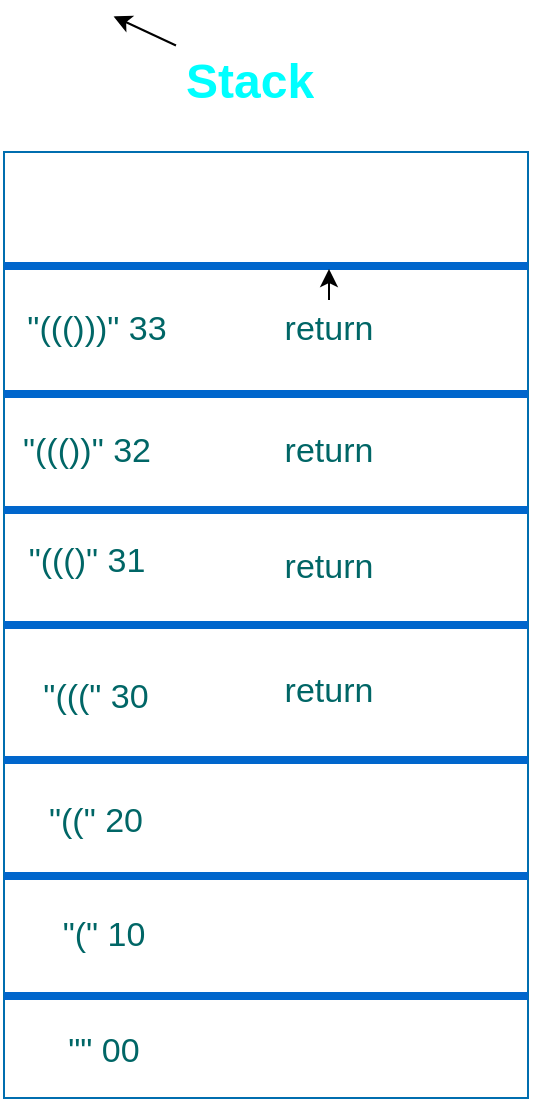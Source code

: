 <mxfile>
    <diagram id="qBH9-s3QlI0gwq-4O3Ie" name="Page-1">
        <mxGraphModel dx="708" dy="571" grid="0" gridSize="10" guides="1" tooltips="1" connect="1" arrows="1" fold="1" page="1" pageScale="1" pageWidth="827" pageHeight="1169" background="#ffffff" math="0" shadow="0">
            <root>
                <mxCell id="0"/>
                <mxCell id="1" parent="0"/>
                <mxCell id="2" value="hhhhh" style="rounded=0;whiteSpace=wrap;html=1;fillColor=none;fontColor=#ffffff;strokeColor=#006EAF;" parent="1" vertex="1">
                    <mxGeometry x="76" y="86" width="262" height="473" as="geometry"/>
                </mxCell>
                <mxCell id="ZYbnzRpqsAmZz9VrB556-3" style="edgeStyle=none;html=1;fontFamily=Helvetica;fontColor=#00FFFF;" parent="1" source="ZYbnzRpqsAmZz9VrB556-2" edge="1">
                    <mxGeometry relative="1" as="geometry">
                        <mxPoint x="130.8" y="18.2" as="targetPoint"/>
                    </mxGeometry>
                </mxCell>
                <mxCell id="ZYbnzRpqsAmZz9VrB556-2" value="&lt;h1&gt;&lt;font color=&quot;#00ffff&quot;&gt;Stack&lt;/font&gt;&lt;/h1&gt;" style="text;html=1;strokeColor=none;fillColor=none;spacing=5;spacingTop=-20;whiteSpace=wrap;overflow=hidden;rounded=0;" parent="1" vertex="1">
                    <mxGeometry x="162" y="31" width="74" height="38" as="geometry"/>
                </mxCell>
                <mxCell id="ZYbnzRpqsAmZz9VrB556-7" value="" style="line;strokeWidth=4;html=1;perimeter=backbonePerimeter;points=[];outlineConnect=0;fontFamily=Helvetica;fontColor=#006666;fillColor=none;strokeColor=#0066CC;" parent="1" vertex="1">
                    <mxGeometry x="76" y="503" width="262" height="10" as="geometry"/>
                </mxCell>
                <mxCell id="ZYbnzRpqsAmZz9VrB556-8" value="" style="line;strokeWidth=4;html=1;perimeter=backbonePerimeter;points=[];outlineConnect=0;fontFamily=Helvetica;fontColor=#006666;fillColor=none;strokeColor=#0066CC;" parent="1" vertex="1">
                    <mxGeometry x="76" y="443" width="262" height="10" as="geometry"/>
                </mxCell>
                <mxCell id="ZYbnzRpqsAmZz9VrB556-9" value="" style="line;strokeWidth=4;html=1;perimeter=backbonePerimeter;points=[];outlineConnect=0;fontFamily=Helvetica;fontColor=#006666;fillColor=none;strokeColor=#0066CC;" parent="1" vertex="1">
                    <mxGeometry x="76" y="385" width="262" height="10" as="geometry"/>
                </mxCell>
                <mxCell id="ZYbnzRpqsAmZz9VrB556-10" value="" style="line;strokeWidth=4;html=1;perimeter=backbonePerimeter;points=[];outlineConnect=0;fontFamily=Helvetica;fontColor=#006666;fillColor=none;strokeColor=#0066CC;" parent="1" vertex="1">
                    <mxGeometry x="76" y="317.5" width="262" height="10" as="geometry"/>
                </mxCell>
                <mxCell id="ZYbnzRpqsAmZz9VrB556-11" value="" style="line;strokeWidth=4;html=1;perimeter=backbonePerimeter;points=[];outlineConnect=0;fontFamily=Helvetica;fontColor=#006666;fillColor=none;strokeColor=#0066CC;" parent="1" vertex="1">
                    <mxGeometry x="76" y="260" width="262" height="10" as="geometry"/>
                </mxCell>
                <mxCell id="ZYbnzRpqsAmZz9VrB556-12" value="" style="line;strokeWidth=4;html=1;perimeter=backbonePerimeter;points=[];outlineConnect=0;fontFamily=Helvetica;fontColor=#006666;fillColor=none;strokeColor=#0066CC;" parent="1" vertex="1">
                    <mxGeometry x="76" y="202" width="262" height="10" as="geometry"/>
                </mxCell>
                <mxCell id="ZYbnzRpqsAmZz9VrB556-13" value="" style="line;strokeWidth=4;html=1;perimeter=backbonePerimeter;points=[];outlineConnect=0;fontFamily=Helvetica;fontColor=#006666;fillColor=none;strokeColor=#0066CC;" parent="1" vertex="1">
                    <mxGeometry x="76" y="138" width="262" height="10" as="geometry"/>
                </mxCell>
                <mxCell id="ZYbnzRpqsAmZz9VrB556-15" value="&lt;span style=&quot;font-size: 17px;&quot;&gt;&quot;&quot; 00&lt;/span&gt;" style="text;html=1;strokeColor=none;fillColor=none;align=center;verticalAlign=middle;whiteSpace=wrap;rounded=0;fontFamily=Helvetica;fontSize=13;fontColor=#006666;" parent="1" vertex="1">
                    <mxGeometry x="96" y="521" width="60" height="30" as="geometry"/>
                </mxCell>
                <mxCell id="ZYbnzRpqsAmZz9VrB556-16" value="&lt;span style=&quot;font-size: 17px;&quot;&gt;&quot;(&quot; 10&lt;/span&gt;" style="text;html=1;strokeColor=none;fillColor=none;align=center;verticalAlign=middle;whiteSpace=wrap;rounded=0;fontFamily=Helvetica;fontSize=13;fontColor=#006666;" parent="1" vertex="1">
                    <mxGeometry x="96" y="463" width="60" height="30" as="geometry"/>
                </mxCell>
                <mxCell id="ZYbnzRpqsAmZz9VrB556-17" value="&lt;span style=&quot;font-size: 17px;&quot;&gt;&quot;((&quot; 20&lt;/span&gt;" style="text;html=1;strokeColor=none;fillColor=none;align=center;verticalAlign=middle;whiteSpace=wrap;rounded=0;fontFamily=Helvetica;fontSize=13;fontColor=#006666;" parent="1" vertex="1">
                    <mxGeometry x="92" y="406" width="60" height="30" as="geometry"/>
                </mxCell>
                <mxCell id="ZYbnzRpqsAmZz9VrB556-18" value="&lt;span style=&quot;font-size: 17px;&quot;&gt;&quot;(((&quot; 30&lt;/span&gt;" style="text;html=1;strokeColor=none;fillColor=none;align=center;verticalAlign=middle;whiteSpace=wrap;rounded=0;fontFamily=Helvetica;fontSize=13;fontColor=#006666;" parent="1" vertex="1">
                    <mxGeometry x="92" y="344" width="60" height="30" as="geometry"/>
                </mxCell>
                <mxCell id="ZYbnzRpqsAmZz9VrB556-20" value="&lt;span style=&quot;font-size: 17px;&quot;&gt;&quot;((()&quot; 31&lt;/span&gt;" style="text;html=1;strokeColor=none;fillColor=none;align=center;verticalAlign=middle;whiteSpace=wrap;rounded=0;fontFamily=Helvetica;fontSize=13;fontColor=#006666;" parent="1" vertex="1">
                    <mxGeometry x="83" y="276" width="69" height="30" as="geometry"/>
                </mxCell>
                <mxCell id="ZYbnzRpqsAmZz9VrB556-21" value="&lt;span style=&quot;font-size: 17px;&quot;&gt;&quot;((())&quot; 32&lt;/span&gt;" style="text;html=1;strokeColor=none;fillColor=none;align=center;verticalAlign=middle;whiteSpace=wrap;rounded=0;fontFamily=Helvetica;fontSize=13;fontColor=#006666;" parent="1" vertex="1">
                    <mxGeometry x="83" y="221" width="69" height="30" as="geometry"/>
                </mxCell>
                <mxCell id="ZYbnzRpqsAmZz9VrB556-22" value="&lt;span style=&quot;font-size: 17px;&quot;&gt;&quot;((()))&quot; 33&lt;/span&gt;" style="text;html=1;strokeColor=none;fillColor=none;align=center;verticalAlign=middle;whiteSpace=wrap;rounded=0;fontFamily=Helvetica;fontSize=13;fontColor=#006666;" parent="1" vertex="1">
                    <mxGeometry x="83" y="160" width="79" height="30" as="geometry"/>
                </mxCell>
                <mxCell id="ZYbnzRpqsAmZz9VrB556-24" value="" style="edgeStyle=none;html=1;fontFamily=Helvetica;fontSize=17;fontColor=#006666;" parent="1" source="ZYbnzRpqsAmZz9VrB556-23" target="ZYbnzRpqsAmZz9VrB556-13" edge="1">
                    <mxGeometry relative="1" as="geometry"/>
                </mxCell>
                <mxCell id="ZYbnzRpqsAmZz9VrB556-23" value="&lt;span style=&quot;font-size: 17px;&quot;&gt;return&lt;/span&gt;" style="text;html=1;strokeColor=none;fillColor=none;align=center;verticalAlign=middle;whiteSpace=wrap;rounded=0;fontFamily=Helvetica;fontSize=13;fontColor=#006666;" parent="1" vertex="1">
                    <mxGeometry x="180" y="160" width="117" height="30" as="geometry"/>
                </mxCell>
                <mxCell id="ZYbnzRpqsAmZz9VrB556-25" value="&lt;span style=&quot;font-size: 17px;&quot;&gt;return&lt;/span&gt;" style="text;html=1;strokeColor=none;fillColor=none;align=center;verticalAlign=middle;whiteSpace=wrap;rounded=0;fontFamily=Helvetica;fontSize=13;fontColor=#006666;" parent="1" vertex="1">
                    <mxGeometry x="180" y="221" width="117" height="30" as="geometry"/>
                </mxCell>
                <mxCell id="ZYbnzRpqsAmZz9VrB556-26" value="&lt;span style=&quot;font-size: 17px;&quot;&gt;return&lt;/span&gt;" style="text;html=1;strokeColor=none;fillColor=none;align=center;verticalAlign=middle;whiteSpace=wrap;rounded=0;fontFamily=Helvetica;fontSize=13;fontColor=#006666;" parent="1" vertex="1">
                    <mxGeometry x="180" y="279" width="117" height="30" as="geometry"/>
                </mxCell>
                <mxCell id="ZYbnzRpqsAmZz9VrB556-27" value="&lt;span style=&quot;font-size: 17px;&quot;&gt;return&lt;/span&gt;" style="text;html=1;strokeColor=none;fillColor=none;align=center;verticalAlign=middle;whiteSpace=wrap;rounded=0;fontFamily=Helvetica;fontSize=13;fontColor=#006666;" parent="1" vertex="1">
                    <mxGeometry x="180" y="341" width="117" height="30" as="geometry"/>
                </mxCell>
            </root>
        </mxGraphModel>
    </diagram>
    <diagram id="xRXtSmtEbuFx8RchdLw4" name="Page-2">
        <mxGraphModel dx="708" dy="571" grid="0" gridSize="10" guides="1" tooltips="1" connect="1" arrows="1" fold="1" page="1" pageScale="1" pageWidth="827" pageHeight="1169" background="#ffffff" math="0" shadow="0">
            <root>
                <mxCell id="0"/>
                <mxCell id="1" parent="0"/>
                <mxCell id="L4zsJS1Vy8WPlAMr8rK0-1" value="hhhhh" style="rounded=0;whiteSpace=wrap;html=1;fillColor=none;fontColor=#ffffff;strokeColor=#006EAF;" parent="1" vertex="1">
                    <mxGeometry x="76" y="86" width="262" height="473" as="geometry"/>
                </mxCell>
                <mxCell id="L4zsJS1Vy8WPlAMr8rK0-2" style="edgeStyle=none;html=1;fontFamily=Helvetica;fontColor=#00FFFF;" parent="1" source="L4zsJS1Vy8WPlAMr8rK0-3" edge="1">
                    <mxGeometry relative="1" as="geometry">
                        <mxPoint x="130.8" y="18.2" as="targetPoint"/>
                    </mxGeometry>
                </mxCell>
                <mxCell id="L4zsJS1Vy8WPlAMr8rK0-3" value="&lt;h1&gt;&lt;font color=&quot;#00ffff&quot;&gt;Stack&lt;/font&gt;&lt;/h1&gt;" style="text;html=1;strokeColor=none;fillColor=none;spacing=5;spacingTop=-20;whiteSpace=wrap;overflow=hidden;rounded=0;" parent="1" vertex="1">
                    <mxGeometry x="162" y="31" width="74" height="38" as="geometry"/>
                </mxCell>
                <mxCell id="L4zsJS1Vy8WPlAMr8rK0-4" value="" style="line;strokeWidth=4;html=1;perimeter=backbonePerimeter;points=[];outlineConnect=0;fontFamily=Helvetica;fontColor=#006666;fillColor=none;strokeColor=#0066CC;" parent="1" vertex="1">
                    <mxGeometry x="76" y="503" width="262" height="10" as="geometry"/>
                </mxCell>
                <mxCell id="L4zsJS1Vy8WPlAMr8rK0-5" value="" style="line;strokeWidth=4;html=1;perimeter=backbonePerimeter;points=[];outlineConnect=0;fontFamily=Helvetica;fontColor=#006666;fillColor=none;strokeColor=#0066CC;" parent="1" vertex="1">
                    <mxGeometry x="76" y="443" width="262" height="10" as="geometry"/>
                </mxCell>
                <mxCell id="L4zsJS1Vy8WPlAMr8rK0-6" value="" style="line;strokeWidth=4;html=1;perimeter=backbonePerimeter;points=[];outlineConnect=0;fontFamily=Helvetica;fontColor=#006666;fillColor=none;strokeColor=#0066CC;" parent="1" vertex="1">
                    <mxGeometry x="76" y="385" width="262" height="10" as="geometry"/>
                </mxCell>
                <mxCell id="L4zsJS1Vy8WPlAMr8rK0-7" value="" style="line;strokeWidth=4;html=1;perimeter=backbonePerimeter;points=[];outlineConnect=0;fontFamily=Helvetica;fontColor=#006666;fillColor=none;strokeColor=#0066CC;" parent="1" vertex="1">
                    <mxGeometry x="76" y="317.5" width="262" height="10" as="geometry"/>
                </mxCell>
                <mxCell id="L4zsJS1Vy8WPlAMr8rK0-8" value="" style="line;strokeWidth=4;html=1;perimeter=backbonePerimeter;points=[];outlineConnect=0;fontFamily=Helvetica;fontColor=#006666;fillColor=none;strokeColor=#0066CC;" parent="1" vertex="1">
                    <mxGeometry x="76" y="260" width="262" height="10" as="geometry"/>
                </mxCell>
                <mxCell id="L4zsJS1Vy8WPlAMr8rK0-9" value="" style="line;strokeWidth=4;html=1;perimeter=backbonePerimeter;points=[];outlineConnect=0;fontFamily=Helvetica;fontColor=#006666;fillColor=none;strokeColor=#0066CC;" parent="1" vertex="1">
                    <mxGeometry x="76" y="202" width="262" height="10" as="geometry"/>
                </mxCell>
                <mxCell id="L4zsJS1Vy8WPlAMr8rK0-10" value="" style="line;strokeWidth=4;html=1;perimeter=backbonePerimeter;points=[];outlineConnect=0;fontFamily=Helvetica;fontColor=#006666;fillColor=none;strokeColor=#0066CC;" parent="1" vertex="1">
                    <mxGeometry x="76" y="138" width="262" height="10" as="geometry"/>
                </mxCell>
                <mxCell id="L4zsJS1Vy8WPlAMr8rK0-11" value="&lt;span style=&quot;font-size: 17px;&quot;&gt;&quot;&quot; 00&lt;/span&gt;" style="text;html=1;strokeColor=none;fillColor=none;align=center;verticalAlign=middle;whiteSpace=wrap;rounded=0;fontFamily=Helvetica;fontSize=13;fontColor=#006666;" parent="1" vertex="1">
                    <mxGeometry x="96" y="521" width="60" height="30" as="geometry"/>
                </mxCell>
                <mxCell id="L4zsJS1Vy8WPlAMr8rK0-12" value="&lt;span style=&quot;font-size: 17px;&quot;&gt;&quot;(&quot; 10&lt;/span&gt;" style="text;html=1;strokeColor=none;fillColor=none;align=center;verticalAlign=middle;whiteSpace=wrap;rounded=0;fontFamily=Helvetica;fontSize=13;fontColor=#006666;" parent="1" vertex="1">
                    <mxGeometry x="96" y="463" width="60" height="30" as="geometry"/>
                </mxCell>
                <mxCell id="L4zsJS1Vy8WPlAMr8rK0-24" value="" style="edgeStyle=none;html=1;fontFamily=Helvetica;fontSize=17;fontColor=#006666;" parent="1" source="L4zsJS1Vy8WPlAMr8rK0-13" target="L4zsJS1Vy8WPlAMr8rK0-15" edge="1">
                    <mxGeometry relative="1" as="geometry"/>
                </mxCell>
                <mxCell id="L4zsJS1Vy8WPlAMr8rK0-13" value="&lt;span style=&quot;font-size: 17px;&quot;&gt;&quot;((&quot; 20&lt;/span&gt;" style="text;html=1;strokeColor=none;fillColor=none;align=center;verticalAlign=middle;whiteSpace=wrap;rounded=0;fontFamily=Helvetica;fontSize=13;fontColor=#006666;" parent="1" vertex="1">
                    <mxGeometry x="92" y="406" width="60" height="30" as="geometry"/>
                </mxCell>
                <mxCell id="L4zsJS1Vy8WPlAMr8rK0-14" value="&lt;span style=&quot;font-size: 17px;&quot;&gt;&quot;(()&quot; 21&lt;/span&gt;" style="text;html=1;strokeColor=none;fillColor=none;align=center;verticalAlign=middle;whiteSpace=wrap;rounded=0;fontFamily=Helvetica;fontSize=13;fontColor=#006666;" parent="1" vertex="1">
                    <mxGeometry x="92" y="344" width="60" height="30" as="geometry"/>
                </mxCell>
                <mxCell id="L4zsJS1Vy8WPlAMr8rK0-15" value="&lt;span style=&quot;font-size: 17px;&quot;&gt;&quot;(()(&quot; 31&lt;/span&gt;" style="text;html=1;strokeColor=none;fillColor=none;align=center;verticalAlign=middle;whiteSpace=wrap;rounded=0;fontFamily=Helvetica;fontSize=13;fontColor=#006666;" parent="1" vertex="1">
                    <mxGeometry x="83" y="276" width="69" height="30" as="geometry"/>
                </mxCell>
                <mxCell id="L4zsJS1Vy8WPlAMr8rK0-16" value="&lt;span style=&quot;font-size: 17px;&quot;&gt;&quot;(()()&quot; 32&lt;/span&gt;" style="text;html=1;strokeColor=none;fillColor=none;align=center;verticalAlign=middle;whiteSpace=wrap;rounded=0;fontFamily=Helvetica;fontSize=13;fontColor=#006666;" parent="1" vertex="1">
                    <mxGeometry x="83" y="221" width="69" height="30" as="geometry"/>
                </mxCell>
                <mxCell id="L4zsJS1Vy8WPlAMr8rK0-17" value="&lt;span style=&quot;font-size: 17px;&quot;&gt;&quot;(()())&quot; 33&lt;/span&gt;" style="text;html=1;strokeColor=none;fillColor=none;align=center;verticalAlign=middle;whiteSpace=wrap;rounded=0;fontFamily=Helvetica;fontSize=13;fontColor=#006666;" parent="1" vertex="1">
                    <mxGeometry x="83" y="160" width="79" height="30" as="geometry"/>
                </mxCell>
                <mxCell id="L4zsJS1Vy8WPlAMr8rK0-18" value="" style="edgeStyle=none;html=1;fontFamily=Helvetica;fontSize=17;fontColor=#006666;" parent="1" source="L4zsJS1Vy8WPlAMr8rK0-19" target="L4zsJS1Vy8WPlAMr8rK0-10" edge="1">
                    <mxGeometry relative="1" as="geometry"/>
                </mxCell>
                <mxCell id="L4zsJS1Vy8WPlAMr8rK0-19" value="&lt;span style=&quot;font-size: 17px;&quot;&gt;return&lt;/span&gt;" style="text;html=1;strokeColor=none;fillColor=none;align=center;verticalAlign=middle;whiteSpace=wrap;rounded=0;fontFamily=Helvetica;fontSize=13;fontColor=#006666;" parent="1" vertex="1">
                    <mxGeometry x="180" y="160" width="117" height="30" as="geometry"/>
                </mxCell>
                <mxCell id="L4zsJS1Vy8WPlAMr8rK0-25" value="" style="edgeStyle=none;html=1;fontFamily=Helvetica;fontSize=17;fontColor=#006666;" parent="1" source="L4zsJS1Vy8WPlAMr8rK0-23" edge="1">
                    <mxGeometry relative="1" as="geometry">
                        <mxPoint x="238.5" y="371" as="targetPoint"/>
                    </mxGeometry>
                </mxCell>
                <mxCell id="L4zsJS1Vy8WPlAMr8rK0-23" value="&lt;span style=&quot;font-size: 17px;&quot;&gt;dfs(&quot;(()&quot;, 2, 1)&lt;/span&gt;" style="text;html=1;strokeColor=none;fillColor=none;align=center;verticalAlign=middle;whiteSpace=wrap;rounded=0;fontFamily=Helvetica;fontSize=13;fontColor=#006666;" parent="1" vertex="1">
                    <mxGeometry x="180" y="406" width="117" height="30" as="geometry"/>
                </mxCell>
                <mxCell id="L4zsJS1Vy8WPlAMr8rK0-26" value="&lt;span style=&quot;font-size: 17px;&quot;&gt;dfs(&quot;(()(&quot;, 3, 1)&lt;/span&gt;" style="text;html=1;strokeColor=none;fillColor=none;align=center;verticalAlign=middle;whiteSpace=wrap;rounded=0;fontFamily=Helvetica;fontSize=13;fontColor=#006666;" parent="1" vertex="1">
                    <mxGeometry x="180" y="341" width="117" height="30" as="geometry"/>
                </mxCell>
                <mxCell id="L4zsJS1Vy8WPlAMr8rK0-27" value="&lt;span style=&quot;font-size: 17px;&quot;&gt;dfs(&quot;(()(&quot;, 3, 2)&lt;/span&gt;" style="text;html=1;strokeColor=none;fillColor=none;align=center;verticalAlign=middle;whiteSpace=wrap;rounded=0;fontFamily=Helvetica;fontSize=13;fontColor=#006666;" parent="1" vertex="1">
                    <mxGeometry x="180" y="276" width="117" height="30" as="geometry"/>
                </mxCell>
                <mxCell id="L4zsJS1Vy8WPlAMr8rK0-28" value="&lt;span style=&quot;font-size: 17px;&quot;&gt;dfs(&quot;(()())&quot;, 3, 3)&lt;/span&gt;" style="text;html=1;strokeColor=none;fillColor=none;align=center;verticalAlign=middle;whiteSpace=wrap;rounded=0;fontFamily=Helvetica;fontSize=13;fontColor=#006666;" parent="1" vertex="1">
                    <mxGeometry x="170" y="221" width="145" height="30" as="geometry"/>
                </mxCell>
            </root>
        </mxGraphModel>
    </diagram>
    <diagram id="gwDdMJZjIaISqUSfu7XH" name="Page-3">
        <mxGraphModel dx="1535" dy="1740" grid="1" gridSize="10" guides="1" tooltips="1" connect="1" arrows="1" fold="1" page="1" pageScale="1" pageWidth="827" pageHeight="1169" background="#ffffff" math="0" shadow="0">
            <root>
                <mxCell id="0"/>
                <mxCell id="1" parent="0"/>
                <mxCell id="VFTJdjdQ5J9usoPkyaWU-1" value="" style="ellipse;whiteSpace=wrap;html=1;aspect=fixed;" parent="1" vertex="1">
                    <mxGeometry x="340" y="80" width="40" height="40" as="geometry"/>
                </mxCell>
                <mxCell id="VFTJdjdQ5J9usoPkyaWU-2" value="" style="endArrow=none;html=1;strokeColor=#131111;" parent="1" edge="1">
                    <mxGeometry width="50" height="50" relative="1" as="geometry">
                        <mxPoint x="250" y="160" as="sourcePoint"/>
                        <mxPoint x="350" y="110" as="targetPoint"/>
                    </mxGeometry>
                </mxCell>
                <mxCell id="VFTJdjdQ5J9usoPkyaWU-3" value="" style="endArrow=none;html=1;strokeColor=#131111;" parent="1" edge="1">
                    <mxGeometry width="50" height="50" relative="1" as="geometry">
                        <mxPoint x="490" y="160" as="sourcePoint"/>
                        <mxPoint x="370" y="110" as="targetPoint"/>
                    </mxGeometry>
                </mxCell>
                <mxCell id="VFTJdjdQ5J9usoPkyaWU-4" value="" style="ellipse;whiteSpace=wrap;html=1;aspect=fixed;" parent="1" vertex="1">
                    <mxGeometry x="230" y="160" width="40" height="40" as="geometry"/>
                </mxCell>
                <mxCell id="VFTJdjdQ5J9usoPkyaWU-5" value="" style="endArrow=none;html=1;strokeColor=#131111;" parent="1" edge="1">
                    <mxGeometry width="50" height="50" relative="1" as="geometry">
                        <mxPoint x="190" y="240" as="sourcePoint"/>
                        <mxPoint x="240" y="190" as="targetPoint"/>
                    </mxGeometry>
                </mxCell>
                <mxCell id="VFTJdjdQ5J9usoPkyaWU-6" value="" style="endArrow=none;html=1;strokeColor=#131111;" parent="1" edge="1">
                    <mxGeometry width="50" height="50" relative="1" as="geometry">
                        <mxPoint x="420" y="250" as="sourcePoint"/>
                        <mxPoint x="260" y="190" as="targetPoint"/>
                    </mxGeometry>
                </mxCell>
                <mxCell id="VFTJdjdQ5J9usoPkyaWU-8" value="" style="ellipse;whiteSpace=wrap;html=1;aspect=fixed;" parent="1" vertex="1">
                    <mxGeometry x="480" y="160" width="40" height="40" as="geometry"/>
                </mxCell>
                <mxCell id="VFTJdjdQ5J9usoPkyaWU-11" value="" style="ellipse;whiteSpace=wrap;html=1;aspect=fixed;" parent="1" vertex="1">
                    <mxGeometry x="170" y="240" width="40" height="40" as="geometry"/>
                </mxCell>
                <mxCell id="VFTJdjdQ5J9usoPkyaWU-12" value="" style="endArrow=none;html=1;strokeColor=#131111;" parent="1" edge="1">
                    <mxGeometry width="50" height="50" relative="1" as="geometry">
                        <mxPoint x="130" y="320" as="sourcePoint"/>
                        <mxPoint x="180" y="270" as="targetPoint"/>
                    </mxGeometry>
                </mxCell>
                <mxCell id="VFTJdjdQ5J9usoPkyaWU-13" value="" style="endArrow=none;html=1;strokeColor=#131111;exitX=0.5;exitY=0;exitDx=0;exitDy=0;" parent="1" source="VFTJdjdQ5J9usoPkyaWU-58" edge="1">
                    <mxGeometry width="50" height="50" relative="1" as="geometry">
                        <mxPoint x="220" y="310" as="sourcePoint"/>
                        <mxPoint x="200" y="270" as="targetPoint"/>
                    </mxGeometry>
                </mxCell>
                <mxCell id="VFTJdjdQ5J9usoPkyaWU-14" value="" style="ellipse;whiteSpace=wrap;html=1;aspect=fixed;" parent="1" vertex="1">
                    <mxGeometry x="400" y="250" width="40" height="40" as="geometry"/>
                </mxCell>
                <mxCell id="VFTJdjdQ5J9usoPkyaWU-15" value="" style="endArrow=none;html=1;strokeColor=#131111;" parent="1" edge="1">
                    <mxGeometry width="50" height="50" relative="1" as="geometry">
                        <mxPoint x="365" y="330" as="sourcePoint"/>
                        <mxPoint x="415" y="280" as="targetPoint"/>
                    </mxGeometry>
                </mxCell>
                <mxCell id="VFTJdjdQ5J9usoPkyaWU-16" value="" style="endArrow=none;html=1;strokeColor=#131111;" parent="1" edge="1">
                    <mxGeometry width="50" height="50" relative="1" as="geometry">
                        <mxPoint x="490" y="330" as="sourcePoint"/>
                        <mxPoint x="430" y="280" as="targetPoint"/>
                    </mxGeometry>
                </mxCell>
                <mxCell id="VFTJdjdQ5J9usoPkyaWU-17" value="" style="ellipse;whiteSpace=wrap;html=1;aspect=fixed;" parent="1" vertex="1">
                    <mxGeometry x="350" y="330" width="40" height="40" as="geometry"/>
                </mxCell>
                <mxCell id="VFTJdjdQ5J9usoPkyaWU-18" value="" style="endArrow=none;html=1;strokeColor=#131111;" parent="1" edge="1">
                    <mxGeometry width="50" height="50" relative="1" as="geometry">
                        <mxPoint x="315" y="410" as="sourcePoint"/>
                        <mxPoint x="365" y="360" as="targetPoint"/>
                    </mxGeometry>
                </mxCell>
                <mxCell id="VFTJdjdQ5J9usoPkyaWU-19" value="" style="endArrow=none;html=1;strokeColor=#131111;" parent="1" edge="1">
                    <mxGeometry width="50" height="50" relative="1" as="geometry">
                        <mxPoint x="420" y="410" as="sourcePoint"/>
                        <mxPoint x="380" y="360" as="targetPoint"/>
                    </mxGeometry>
                </mxCell>
                <mxCell id="VFTJdjdQ5J9usoPkyaWU-24" value="&lt;font size=&quot;1&quot; color=&quot;#ff0000&quot;&gt;&lt;b style=&quot;font-size: 17px;&quot;&gt;（&lt;/b&gt;&lt;/font&gt;" style="text;html=1;align=center;verticalAlign=middle;resizable=0;points=[];autosize=1;strokeColor=none;fillColor=none;" parent="1" vertex="1">
                    <mxGeometry x="270" y="105" width="40" height="30" as="geometry"/>
                </mxCell>
                <mxCell id="VFTJdjdQ5J9usoPkyaWU-25" value="&lt;font size=&quot;1&quot; color=&quot;#ff0000&quot;&gt;&lt;b style=&quot;font-size: 17px;&quot;&gt;（&lt;/b&gt;&lt;/font&gt;" style="text;html=1;align=center;verticalAlign=middle;resizable=0;points=[];autosize=1;strokeColor=none;fillColor=none;" parent="1" vertex="1">
                    <mxGeometry x="180" y="190" width="40" height="30" as="geometry"/>
                </mxCell>
                <mxCell id="VFTJdjdQ5J9usoPkyaWU-26" value="&lt;font size=&quot;1&quot; color=&quot;#ff0000&quot;&gt;&lt;b style=&quot;font-size: 17px;&quot;&gt;（&lt;/b&gt;&lt;/font&gt;" style="text;html=1;align=center;verticalAlign=middle;resizable=0;points=[];autosize=1;strokeColor=none;fillColor=none;" parent="1" vertex="1">
                    <mxGeometry x="100" y="270" width="40" height="30" as="geometry"/>
                </mxCell>
                <mxCell id="VFTJdjdQ5J9usoPkyaWU-27" value="&lt;font size=&quot;1&quot; color=&quot;#ff0000&quot;&gt;&lt;b style=&quot;font-size: 17px;&quot;&gt;（&lt;/b&gt;&lt;/font&gt;" style="text;html=1;align=center;verticalAlign=middle;resizable=0;points=[];autosize=1;strokeColor=none;fillColor=none;" parent="1" vertex="1">
                    <mxGeometry x="290" y="360" width="40" height="30" as="geometry"/>
                </mxCell>
                <mxCell id="VFTJdjdQ5J9usoPkyaWU-28" value="&lt;font size=&quot;1&quot; color=&quot;#ff0000&quot;&gt;&lt;b style=&quot;font-size: 17px;&quot;&gt;（&lt;/b&gt;&lt;/font&gt;" style="text;html=1;align=center;verticalAlign=middle;resizable=0;points=[];autosize=1;strokeColor=none;fillColor=none;" parent="1" vertex="1">
                    <mxGeometry x="350" y="280" width="40" height="30" as="geometry"/>
                </mxCell>
                <mxCell id="VFTJdjdQ5J9usoPkyaWU-30" value="&lt;font color=&quot;#ff0000&quot;&gt;&lt;span style=&quot;font-size: 17px;&quot;&gt;&lt;b&gt;）&lt;/b&gt;&lt;/span&gt;&lt;/font&gt;" style="text;html=1;align=center;verticalAlign=middle;resizable=0;points=[];autosize=1;strokeColor=none;fillColor=none;" parent="1" vertex="1">
                    <mxGeometry x="420" y="105" width="40" height="30" as="geometry"/>
                </mxCell>
                <mxCell id="VFTJdjdQ5J9usoPkyaWU-32" value="&lt;font color=&quot;#ff0000&quot;&gt;&lt;span style=&quot;font-size: 17px;&quot;&gt;&lt;b&gt;）&lt;/b&gt;&lt;/span&gt;&lt;/font&gt;" style="text;html=1;align=center;verticalAlign=middle;resizable=0;points=[];autosize=1;strokeColor=none;fillColor=none;" parent="1" vertex="1">
                    <mxGeometry x="370" y="190" width="40" height="30" as="geometry"/>
                </mxCell>
                <mxCell id="VFTJdjdQ5J9usoPkyaWU-33" value="&lt;font color=&quot;#ff0000&quot;&gt;&lt;span style=&quot;font-size: 17px;&quot;&gt;&lt;b&gt;）&lt;/b&gt;&lt;/span&gt;&lt;/font&gt;" style="text;html=1;align=center;verticalAlign=middle;resizable=0;points=[];autosize=1;strokeColor=none;fillColor=none;" parent="1" vertex="1">
                    <mxGeometry x="220" y="270" width="40" height="30" as="geometry"/>
                </mxCell>
                <mxCell id="VFTJdjdQ5J9usoPkyaWU-34" value="&lt;font color=&quot;#ff0000&quot;&gt;&lt;span style=&quot;font-size: 17px;&quot;&gt;&lt;b&gt;）&lt;/b&gt;&lt;/span&gt;&lt;/font&gt;" style="text;html=1;align=center;verticalAlign=middle;resizable=0;points=[];autosize=1;strokeColor=none;fillColor=none;" parent="1" vertex="1">
                    <mxGeometry x="470" y="280" width="40" height="30" as="geometry"/>
                </mxCell>
                <mxCell id="VFTJdjdQ5J9usoPkyaWU-35" value="&lt;font color=&quot;#ff0000&quot;&gt;&lt;span style=&quot;font-size: 17px;&quot;&gt;&lt;b&gt;）&lt;/b&gt;&lt;/span&gt;&lt;/font&gt;" style="text;html=1;align=center;verticalAlign=middle;resizable=0;points=[];autosize=1;strokeColor=none;fillColor=none;" parent="1" vertex="1">
                    <mxGeometry x="400" y="360" width="40" height="30" as="geometry"/>
                </mxCell>
                <mxCell id="VFTJdjdQ5J9usoPkyaWU-38" value="&lt;font color=&quot;#0066cc&quot; size=&quot;1&quot;&gt;&lt;b style=&quot;font-size: 45px;&quot;&gt;X&lt;/b&gt;&lt;/font&gt;" style="text;html=1;align=center;verticalAlign=middle;resizable=0;points=[];autosize=1;strokeColor=none;fillColor=none;" parent="1" vertex="1">
                    <mxGeometry x="385" y="90" width="50" height="70" as="geometry"/>
                </mxCell>
                <mxCell id="VFTJdjdQ5J9usoPkyaWU-41" value="&lt;font color=&quot;#ff0000&quot;&gt;&lt;span style=&quot;font-size: 17px;&quot;&gt;&lt;b&gt;n：生成n对括号&lt;br&gt;l：左括号的数量&lt;br&gt;r：右括号的数量&lt;br&gt;回溯的条件：左括号的数量要严格大于右括号的数量且均小于n，否则序列不匹配&lt;br&gt;优先深度遍历左子树，搜索失败回溯到父节点继续搜索右子树，左右子树均搜索完毕继续回溯&lt;br&gt;左右括号相等且等于n时搜索到一个结果&lt;br&gt;&lt;/b&gt;&lt;/span&gt;&lt;/font&gt;" style="text;html=1;align=center;verticalAlign=middle;resizable=0;points=[];autosize=1;strokeColor=none;fillColor=none;" parent="1" vertex="1">
                    <mxGeometry x="-30" y="-50" width="720" height="140" as="geometry"/>
                </mxCell>
                <mxCell id="VFTJdjdQ5J9usoPkyaWU-42" value="&lt;font color=&quot;#0066cc&quot; size=&quot;1&quot;&gt;&lt;b style=&quot;font-size: 45px;&quot;&gt;X&lt;/b&gt;&lt;/font&gt;" style="text;html=1;align=center;verticalAlign=middle;resizable=0;points=[];autosize=1;strokeColor=none;fillColor=none;" parent="1" vertex="1">
                    <mxGeometry x="130" y="260" width="50" height="70" as="geometry"/>
                </mxCell>
                <mxCell id="VFTJdjdQ5J9usoPkyaWU-58" value="" style="ellipse;whiteSpace=wrap;html=1;aspect=fixed;" parent="1" vertex="1">
                    <mxGeometry x="210" y="320" width="40" height="40" as="geometry"/>
                </mxCell>
                <mxCell id="VFTJdjdQ5J9usoPkyaWU-59" value="" style="endArrow=none;html=1;strokeColor=#131111;" parent="1" edge="1">
                    <mxGeometry width="50" height="50" relative="1" as="geometry">
                        <mxPoint x="170" y="410" as="sourcePoint"/>
                        <mxPoint x="220" y="360" as="targetPoint"/>
                    </mxGeometry>
                </mxCell>
                <mxCell id="VFTJdjdQ5J9usoPkyaWU-60" value="" style="endArrow=none;html=1;strokeColor=#131111;" parent="1" edge="1">
                    <mxGeometry width="50" height="50" relative="1" as="geometry">
                        <mxPoint x="270" y="410" as="sourcePoint"/>
                        <mxPoint x="240" y="360" as="targetPoint"/>
                    </mxGeometry>
                </mxCell>
                <mxCell id="VFTJdjdQ5J9usoPkyaWU-61" value="&lt;font size=&quot;1&quot; color=&quot;#ff0000&quot;&gt;&lt;b style=&quot;font-size: 17px;&quot;&gt;（&lt;/b&gt;&lt;/font&gt;" style="text;html=1;align=center;verticalAlign=middle;resizable=0;points=[];autosize=1;strokeColor=none;fillColor=none;" parent="1" vertex="1">
                    <mxGeometry x="160" y="360" width="40" height="30" as="geometry"/>
                </mxCell>
                <mxCell id="VFTJdjdQ5J9usoPkyaWU-65" value="&lt;font color=&quot;#ff0000&quot;&gt;&lt;span style=&quot;font-size: 17px;&quot;&gt;&lt;b&gt;）&lt;/b&gt;&lt;/span&gt;&lt;/font&gt;" style="text;html=1;align=center;verticalAlign=middle;resizable=0;points=[];autosize=1;strokeColor=none;fillColor=none;" parent="1" vertex="1">
                    <mxGeometry x="260" y="360" width="40" height="30" as="geometry"/>
                </mxCell>
                <mxCell id="VFTJdjdQ5J9usoPkyaWU-66" value="&lt;font color=&quot;#0066cc&quot; size=&quot;1&quot;&gt;&lt;b style=&quot;font-size: 45px;&quot;&gt;X&lt;/b&gt;&lt;/font&gt;" style="text;html=1;align=center;verticalAlign=middle;resizable=0;points=[];autosize=1;strokeColor=none;fillColor=none;" parent="1" vertex="1">
                    <mxGeometry x="180" y="340" width="50" height="70" as="geometry"/>
                </mxCell>
                <mxCell id="VFTJdjdQ5J9usoPkyaWU-69" value="" style="ellipse;whiteSpace=wrap;html=1;aspect=fixed;" parent="1" vertex="1">
                    <mxGeometry x="260" y="410" width="40" height="40" as="geometry"/>
                </mxCell>
                <mxCell id="VFTJdjdQ5J9usoPkyaWU-70" value="" style="endArrow=none;html=1;strokeColor=#131111;" parent="1" edge="1">
                    <mxGeometry width="50" height="50" relative="1" as="geometry">
                        <mxPoint x="225" y="490" as="sourcePoint"/>
                        <mxPoint x="275" y="440" as="targetPoint"/>
                    </mxGeometry>
                </mxCell>
                <mxCell id="VFTJdjdQ5J9usoPkyaWU-71" value="" style="endArrow=none;html=1;strokeColor=#131111;" parent="1" edge="1">
                    <mxGeometry width="50" height="50" relative="1" as="geometry">
                        <mxPoint x="350" y="490" as="sourcePoint"/>
                        <mxPoint x="290" y="440" as="targetPoint"/>
                    </mxGeometry>
                </mxCell>
                <mxCell id="VFTJdjdQ5J9usoPkyaWU-72" value="&lt;font size=&quot;1&quot; color=&quot;#ff0000&quot;&gt;&lt;b style=&quot;font-size: 17px;&quot;&gt;（&lt;/b&gt;&lt;/font&gt;" style="text;html=1;align=center;verticalAlign=middle;resizable=0;points=[];autosize=1;strokeColor=none;fillColor=none;" parent="1" vertex="1">
                    <mxGeometry x="210" y="440" width="40" height="30" as="geometry"/>
                </mxCell>
                <mxCell id="VFTJdjdQ5J9usoPkyaWU-73" value="&lt;font color=&quot;#ff0000&quot;&gt;&lt;span style=&quot;font-size: 17px;&quot;&gt;&lt;b&gt;）&lt;/b&gt;&lt;/span&gt;&lt;/font&gt;" style="text;html=1;align=center;verticalAlign=middle;resizable=0;points=[];autosize=1;strokeColor=none;fillColor=none;" parent="1" vertex="1">
                    <mxGeometry x="320" y="440" width="40" height="30" as="geometry"/>
                </mxCell>
                <mxCell id="VFTJdjdQ5J9usoPkyaWU-74" value="&lt;font color=&quot;#0066cc&quot; size=&quot;1&quot;&gt;&lt;b style=&quot;font-size: 45px;&quot;&gt;X&lt;/b&gt;&lt;/font&gt;" style="text;html=1;align=center;verticalAlign=middle;resizable=0;points=[];autosize=1;strokeColor=none;fillColor=none;" parent="1" vertex="1">
                    <mxGeometry x="225" y="430" width="50" height="70" as="geometry"/>
                </mxCell>
                <mxCell id="VFTJdjdQ5J9usoPkyaWU-75" value="&lt;font color=&quot;#0066cc&quot; size=&quot;1&quot;&gt;&lt;b style=&quot;font-size: 45px;&quot;&gt;X&lt;/b&gt;&lt;/font&gt;" style="text;html=1;align=center;verticalAlign=middle;resizable=0;points=[];autosize=1;strokeColor=none;fillColor=none;" parent="1" vertex="1">
                    <mxGeometry x="290" y="430" width="50" height="70" as="geometry"/>
                </mxCell>
                <mxCell id="VFTJdjdQ5J9usoPkyaWU-76" value="&lt;font color=&quot;#0066cc&quot; size=&quot;1&quot;&gt;&lt;b style=&quot;font-size: 45px;&quot;&gt;X&lt;/b&gt;&lt;/font&gt;" style="text;html=1;align=center;verticalAlign=middle;resizable=0;points=[];autosize=1;strokeColor=none;fillColor=none;" parent="1" vertex="1">
                    <mxGeometry x="435" y="270" width="50" height="70" as="geometry"/>
                </mxCell>
                <mxCell id="VFTJdjdQ5J9usoPkyaWU-77" value="&lt;font color=&quot;#0066cc&quot; size=&quot;1&quot;&gt;&lt;b style=&quot;font-size: 45px;&quot;&gt;X&lt;/b&gt;&lt;/font&gt;" style="text;html=1;align=center;verticalAlign=middle;resizable=0;points=[];autosize=1;strokeColor=none;fillColor=none;" parent="1" vertex="1">
                    <mxGeometry x="310" y="350" width="50" height="70" as="geometry"/>
                </mxCell>
                <mxCell id="VFTJdjdQ5J9usoPkyaWU-79" value="" style="ellipse;whiteSpace=wrap;html=1;aspect=fixed;" parent="1" vertex="1">
                    <mxGeometry x="410" y="410" width="40" height="40" as="geometry"/>
                </mxCell>
                <mxCell id="VFTJdjdQ5J9usoPkyaWU-80" value="" style="endArrow=none;html=1;strokeColor=#131111;" parent="1" edge="1">
                    <mxGeometry width="50" height="50" relative="1" as="geometry">
                        <mxPoint x="375" y="490" as="sourcePoint"/>
                        <mxPoint x="425" y="440" as="targetPoint"/>
                    </mxGeometry>
                </mxCell>
                <mxCell id="VFTJdjdQ5J9usoPkyaWU-81" value="" style="endArrow=none;html=1;strokeColor=#131111;" parent="1" edge="1">
                    <mxGeometry width="50" height="50" relative="1" as="geometry">
                        <mxPoint x="500" y="490" as="sourcePoint"/>
                        <mxPoint x="440" y="440" as="targetPoint"/>
                    </mxGeometry>
                </mxCell>
                <mxCell id="VFTJdjdQ5J9usoPkyaWU-82" value="&lt;font size=&quot;1&quot; color=&quot;#ff0000&quot;&gt;&lt;b style=&quot;font-size: 17px;&quot;&gt;（&lt;/b&gt;&lt;/font&gt;" style="text;html=1;align=center;verticalAlign=middle;resizable=0;points=[];autosize=1;strokeColor=none;fillColor=none;" parent="1" vertex="1">
                    <mxGeometry x="360" y="440" width="40" height="30" as="geometry"/>
                </mxCell>
                <mxCell id="VFTJdjdQ5J9usoPkyaWU-83" value="&lt;font color=&quot;#ff0000&quot;&gt;&lt;span style=&quot;font-size: 17px;&quot;&gt;&lt;b&gt;）&lt;/b&gt;&lt;/span&gt;&lt;/font&gt;" style="text;html=1;align=center;verticalAlign=middle;resizable=0;points=[];autosize=1;strokeColor=none;fillColor=none;" parent="1" vertex="1">
                    <mxGeometry x="470" y="440" width="40" height="30" as="geometry"/>
                </mxCell>
                <mxCell id="VFTJdjdQ5J9usoPkyaWU-84" value="&lt;font color=&quot;#0066cc&quot; size=&quot;1&quot;&gt;&lt;b style=&quot;font-size: 45px;&quot;&gt;X&lt;/b&gt;&lt;/font&gt;" style="text;html=1;align=center;verticalAlign=middle;resizable=0;points=[];autosize=1;strokeColor=none;fillColor=none;" parent="1" vertex="1">
                    <mxGeometry x="375" y="430" width="50" height="70" as="geometry"/>
                </mxCell>
                <mxCell id="VFTJdjdQ5J9usoPkyaWU-85" value="&lt;font color=&quot;#0066cc&quot; size=&quot;1&quot;&gt;&lt;b style=&quot;font-size: 45px;&quot;&gt;X&lt;/b&gt;&lt;/font&gt;" style="text;html=1;align=center;verticalAlign=middle;resizable=0;points=[];autosize=1;strokeColor=none;fillColor=none;" parent="1" vertex="1">
                    <mxGeometry x="440" y="430" width="50" height="70" as="geometry"/>
                </mxCell>
                <mxCell id="VFTJdjdQ5J9usoPkyaWU-86" value="" style="endArrow=classic;html=1;strokeColor=#006EAF;fontSize=45;fontColor=#0066CC;fillColor=#1ba1e2;exitX=0.815;exitY=-0.015;exitDx=0;exitDy=0;exitPerimeter=0;entryX=1;entryY=0.5;entryDx=0;entryDy=0;" parent="1" source="VFTJdjdQ5J9usoPkyaWU-69" target="VFTJdjdQ5J9usoPkyaWU-58" edge="1">
                    <mxGeometry width="50" height="50" relative="1" as="geometry">
                        <mxPoint x="295" y="300" as="sourcePoint"/>
                        <mxPoint x="293" y="350" as="targetPoint"/>
                        <Array as="points">
                            <mxPoint x="290" y="370"/>
                        </Array>
                    </mxGeometry>
                </mxCell>
                <mxCell id="VFTJdjdQ5J9usoPkyaWU-87" value="" style="endArrow=classic;html=1;strokeColor=#006EAF;fontSize=45;fontColor=#0066CC;fillColor=#1ba1e2;exitX=0.815;exitY=-0.015;exitDx=0;exitDy=0;exitPerimeter=0;entryX=1;entryY=0.5;entryDx=0;entryDy=0;" parent="1" edge="1">
                    <mxGeometry width="50" height="50" relative="1" as="geometry">
                        <mxPoint x="260.0" y="329.4" as="sourcePoint"/>
                        <mxPoint x="217.4" y="260" as="targetPoint"/>
                        <Array as="points">
                            <mxPoint x="257.4" y="290"/>
                        </Array>
                    </mxGeometry>
                </mxCell>
                <mxCell id="VFTJdjdQ5J9usoPkyaWU-88" value="" style="endArrow=classic;html=1;strokeColor=#006EAF;fontSize=45;fontColor=#0066CC;fillColor=#1ba1e2;entryX=1;entryY=0.5;entryDx=0;entryDy=0;" parent="1" edge="1">
                    <mxGeometry width="50" height="50" relative="1" as="geometry">
                        <mxPoint x="220" y="250" as="sourcePoint"/>
                        <mxPoint x="250" y="200" as="targetPoint"/>
                        <Array as="points">
                            <mxPoint x="290" y="230"/>
                        </Array>
                    </mxGeometry>
                </mxCell>
                <mxCell id="VFTJdjdQ5J9usoPkyaWU-89" value="" style="endArrow=classic;html=1;strokeColor=#006EAF;fontSize=45;fontColor=#0066CC;fillColor=#1ba1e2;entryX=0.225;entryY=-0.045;entryDx=0;entryDy=0;exitX=0;exitY=0.5;exitDx=0;exitDy=0;entryPerimeter=0;" parent="1" source="VFTJdjdQ5J9usoPkyaWU-4" target="VFTJdjdQ5J9usoPkyaWU-11" edge="1">
                    <mxGeometry width="50" height="50" relative="1" as="geometry">
                        <mxPoint x="230" y="260" as="sourcePoint"/>
                        <mxPoint x="260" y="210" as="targetPoint"/>
                        <Array as="points">
                            <mxPoint x="160" y="190"/>
                        </Array>
                    </mxGeometry>
                </mxCell>
                <mxCell id="VFTJdjdQ5J9usoPkyaWU-90" value="" style="endArrow=classic;html=1;strokeColor=#006EAF;fontSize=45;fontColor=#0066CC;fillColor=#1ba1e2;exitX=0.5;exitY=1;exitDx=0;exitDy=0;" parent="1" source="VFTJdjdQ5J9usoPkyaWU-11" edge="1">
                    <mxGeometry width="50" height="50" relative="1" as="geometry">
                        <mxPoint x="200" y="300" as="sourcePoint"/>
                        <mxPoint x="205" y="330" as="targetPoint"/>
                        <Array as="points">
                            <mxPoint x="190" y="300"/>
                        </Array>
                    </mxGeometry>
                </mxCell>
                <mxCell id="VFTJdjdQ5J9usoPkyaWU-93" value="" style="endArrow=classic;html=1;strokeColor=#006EAF;fontSize=45;fontColor=#0066CC;exitX=1.052;exitY=0.329;exitDx=0;exitDy=0;exitPerimeter=0;entryX=0.648;entryY=0.026;entryDx=0;entryDy=0;entryPerimeter=0;fillColor=#1ba1e2;" parent="1" source="VFTJdjdQ5J9usoPkyaWU-66" target="VFTJdjdQ5J9usoPkyaWU-74" edge="1">
                    <mxGeometry width="50" height="50" relative="1" as="geometry">
                        <mxPoint x="320" y="250" as="sourcePoint"/>
                        <mxPoint x="370" y="200" as="targetPoint"/>
                        <Array as="points">
                            <mxPoint x="233" y="410"/>
                        </Array>
                    </mxGeometry>
                </mxCell>
                <mxCell id="VFTJdjdQ5J9usoPkyaWU-94" value="" style="endArrow=classic;html=1;strokeColor=#006EAF;fontSize=45;fontColor=#0066CC;exitX=0;exitY=0.5;exitDx=0;exitDy=0;entryX=0.25;entryY=0;entryDx=0;entryDy=0;entryPerimeter=0;fillColor=#1ba1e2;" parent="1" source="VFTJdjdQ5J9usoPkyaWU-1" target="VFTJdjdQ5J9usoPkyaWU-4" edge="1">
                    <mxGeometry width="50" height="50" relative="1" as="geometry">
                        <mxPoint x="320" y="250" as="sourcePoint"/>
                        <mxPoint x="370" y="200" as="targetPoint"/>
                        <Array as="points">
                            <mxPoint x="250" y="100"/>
                        </Array>
                    </mxGeometry>
                </mxCell>
            </root>
        </mxGraphModel>
    </diagram>
</mxfile>